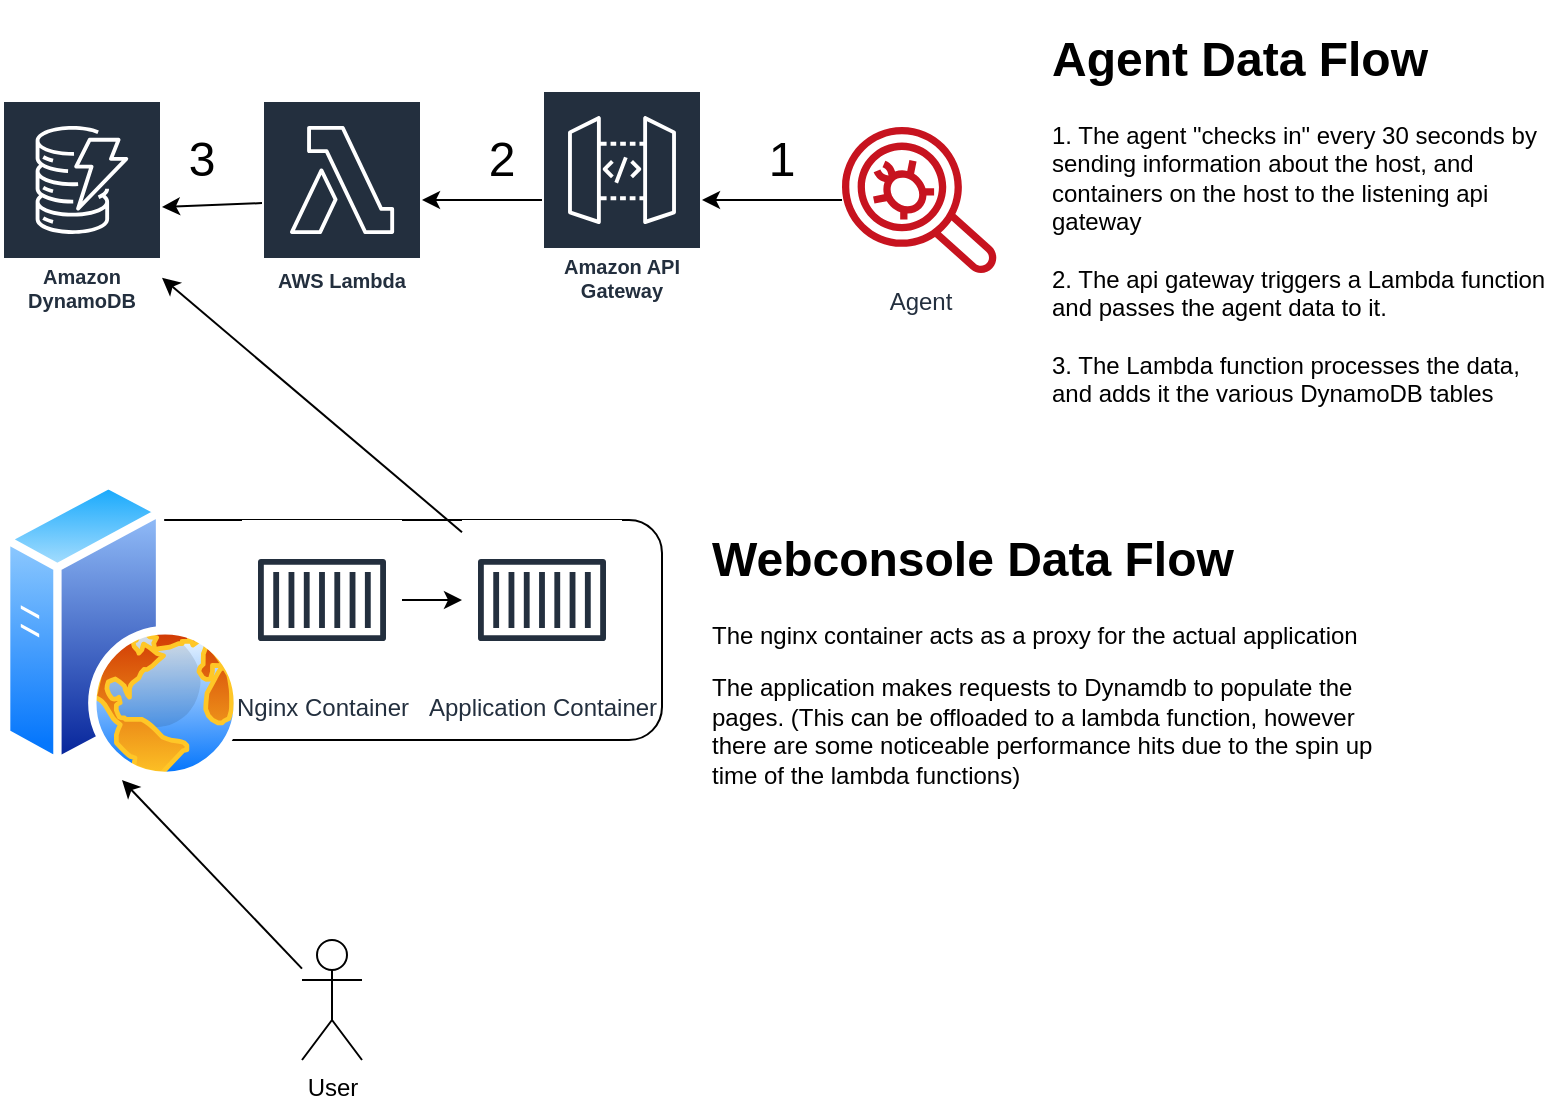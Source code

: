 <mxfile version="13.9.2" type="device"><diagram id="2ueMh5lSYoewvTuSOl8P" name="Page-1"><mxGraphModel dx="1028" dy="1055" grid="0" gridSize="10" guides="0" tooltips="1" connect="1" arrows="1" fold="1" page="0" pageScale="1" pageWidth="850" pageHeight="1100" math="0" shadow="0"><root><mxCell id="0"/><mxCell id="1" parent="0"/><mxCell id="DLG25Mx7R8h2IQXjpDwQ-16" value="" style="rounded=1;whiteSpace=wrap;html=1;" vertex="1" parent="1"><mxGeometry x="160" y="410" width="280" height="110" as="geometry"/></mxCell><mxCell id="DLG25Mx7R8h2IQXjpDwQ-1" value="Agent" style="outlineConnect=0;fontColor=#232F3E;gradientColor=none;fillColor=#C7131F;strokeColor=none;dashed=0;verticalLabelPosition=bottom;verticalAlign=top;align=center;html=1;fontSize=12;fontStyle=0;aspect=fixed;pointerEvents=1;shape=mxgraph.aws4.agent;" vertex="1" parent="1"><mxGeometry x="530" y="213" width="78" height="74" as="geometry"/></mxCell><mxCell id="DLG25Mx7R8h2IQXjpDwQ-2" value="Amazon API Gateway" style="outlineConnect=0;fontColor=#232F3E;gradientColor=none;strokeColor=#ffffff;fillColor=#232F3E;dashed=0;verticalLabelPosition=middle;verticalAlign=bottom;align=center;html=1;whiteSpace=wrap;fontSize=10;fontStyle=1;spacing=3;shape=mxgraph.aws4.productIcon;prIcon=mxgraph.aws4.api_gateway;" vertex="1" parent="1"><mxGeometry x="380" y="195" width="80" height="110" as="geometry"/></mxCell><mxCell id="DLG25Mx7R8h2IQXjpDwQ-3" value="AWS Lambda" style="outlineConnect=0;fontColor=#232F3E;gradientColor=none;strokeColor=#ffffff;fillColor=#232F3E;dashed=0;verticalLabelPosition=middle;verticalAlign=bottom;align=center;html=1;whiteSpace=wrap;fontSize=10;fontStyle=1;spacing=3;shape=mxgraph.aws4.productIcon;prIcon=mxgraph.aws4.lambda;" vertex="1" parent="1"><mxGeometry x="240" y="200" width="80" height="100" as="geometry"/></mxCell><mxCell id="DLG25Mx7R8h2IQXjpDwQ-4" value="Amazon DynamoDB" style="outlineConnect=0;fontColor=#232F3E;gradientColor=none;strokeColor=#ffffff;fillColor=#232F3E;dashed=0;verticalLabelPosition=middle;verticalAlign=bottom;align=center;html=1;whiteSpace=wrap;fontSize=10;fontStyle=1;spacing=3;shape=mxgraph.aws4.productIcon;prIcon=mxgraph.aws4.dynamodb;" vertex="1" parent="1"><mxGeometry x="110" y="200" width="80" height="110" as="geometry"/></mxCell><mxCell id="DLG25Mx7R8h2IQXjpDwQ-6" value="" style="aspect=fixed;perimeter=ellipsePerimeter;html=1;align=center;shadow=0;dashed=0;spacingTop=3;image;image=img/lib/active_directory/web_server.svg;" vertex="1" parent="1"><mxGeometry x="110" y="390" width="120" height="150" as="geometry"/></mxCell><mxCell id="DLG25Mx7R8h2IQXjpDwQ-8" value="" style="endArrow=classic;html=1;" edge="1" parent="1" source="DLG25Mx7R8h2IQXjpDwQ-1" target="DLG25Mx7R8h2IQXjpDwQ-2"><mxGeometry width="50" height="50" relative="1" as="geometry"><mxPoint x="400" y="560" as="sourcePoint"/><mxPoint x="490" y="240" as="targetPoint"/></mxGeometry></mxCell><mxCell id="DLG25Mx7R8h2IQXjpDwQ-9" value="" style="endArrow=classic;html=1;" edge="1" parent="1" source="DLG25Mx7R8h2IQXjpDwQ-2" target="DLG25Mx7R8h2IQXjpDwQ-3"><mxGeometry width="50" height="50" relative="1" as="geometry"><mxPoint x="400" y="560" as="sourcePoint"/><mxPoint x="450" y="510" as="targetPoint"/></mxGeometry></mxCell><mxCell id="DLG25Mx7R8h2IQXjpDwQ-10" value="" style="endArrow=classic;html=1;" edge="1" parent="1" source="DLG25Mx7R8h2IQXjpDwQ-3" target="DLG25Mx7R8h2IQXjpDwQ-4"><mxGeometry width="50" height="50" relative="1" as="geometry"><mxPoint x="400" y="560" as="sourcePoint"/><mxPoint x="450" y="510" as="targetPoint"/></mxGeometry></mxCell><mxCell id="DLG25Mx7R8h2IQXjpDwQ-11" value="&lt;font style=&quot;font-size: 24px&quot;&gt;1&lt;/font&gt;" style="text;html=1;strokeColor=none;fillColor=none;align=center;verticalAlign=middle;whiteSpace=wrap;rounded=0;" vertex="1" parent="1"><mxGeometry x="480" y="220" width="40" height="20" as="geometry"/></mxCell><mxCell id="DLG25Mx7R8h2IQXjpDwQ-13" value="&lt;font style=&quot;font-size: 24px&quot;&gt;2&lt;/font&gt;" style="text;html=1;strokeColor=none;fillColor=none;align=center;verticalAlign=middle;whiteSpace=wrap;rounded=0;" vertex="1" parent="1"><mxGeometry x="340" y="220" width="40" height="20" as="geometry"/></mxCell><mxCell id="DLG25Mx7R8h2IQXjpDwQ-14" value="&lt;font style=&quot;font-size: 24px&quot;&gt;3&lt;/font&gt;" style="text;html=1;strokeColor=none;fillColor=none;align=center;verticalAlign=middle;whiteSpace=wrap;rounded=0;" vertex="1" parent="1"><mxGeometry x="190" y="220" width="40" height="20" as="geometry"/></mxCell><mxCell id="DLG25Mx7R8h2IQXjpDwQ-17" value="Nginx Container" style="outlineConnect=0;fontColor=#232F3E;gradientColor=none;strokeColor=#232F3E;fillColor=#ffffff;dashed=0;verticalLabelPosition=bottom;verticalAlign=top;align=center;html=1;fontSize=12;fontStyle=0;aspect=fixed;shape=mxgraph.aws4.resourceIcon;resIcon=mxgraph.aws4.container_1;" vertex="1" parent="1"><mxGeometry x="230" y="410" width="80" height="80" as="geometry"/></mxCell><mxCell id="DLG25Mx7R8h2IQXjpDwQ-18" value="Application Container" style="outlineConnect=0;fontColor=#232F3E;gradientColor=none;strokeColor=#232F3E;fillColor=#ffffff;dashed=0;verticalLabelPosition=bottom;verticalAlign=top;align=center;html=1;fontSize=12;fontStyle=0;aspect=fixed;shape=mxgraph.aws4.resourceIcon;resIcon=mxgraph.aws4.container_1;" vertex="1" parent="1"><mxGeometry x="340" y="410" width="80" height="80" as="geometry"/></mxCell><mxCell id="DLG25Mx7R8h2IQXjpDwQ-21" value="&lt;h1&gt;Agent Data Flow&lt;/h1&gt;&lt;p&gt;1. The agent &quot;checks in&quot; every 30 seconds by sending information about the host, and containers on the host to the listening api gateway&lt;br&gt;&lt;br&gt;2. The api gateway triggers a Lambda function and passes the agent data to it.&lt;br&gt;&lt;br&gt;3. The Lambda function processes the data, and adds it the various DynamoDB tables&lt;br&gt;&lt;/p&gt;" style="text;html=1;strokeColor=none;fillColor=none;spacing=5;spacingTop=-20;whiteSpace=wrap;overflow=hidden;rounded=0;" vertex="1" parent="1"><mxGeometry x="630" y="160" width="260" height="200" as="geometry"/></mxCell><mxCell id="DLG25Mx7R8h2IQXjpDwQ-22" value="&lt;h1&gt;Webconsole Data Flow&lt;/h1&gt;&lt;p&gt;The nginx container acts as a proxy for the actual application&lt;/p&gt;&lt;p&gt;The application makes requests to Dynamdb to populate the pages. (This can be offloaded to a lambda function, however there are some noticeable performance hits due to the spin up time of the lambda functions)&lt;/p&gt;&lt;p&gt;&lt;br&gt;&lt;/p&gt;" style="text;html=1;strokeColor=none;fillColor=none;spacing=5;spacingTop=-20;whiteSpace=wrap;overflow=hidden;rounded=0;" vertex="1" parent="1"><mxGeometry x="460" y="410" width="350" height="140" as="geometry"/></mxCell><mxCell id="DLG25Mx7R8h2IQXjpDwQ-23" value="" style="endArrow=classic;html=1;" edge="1" parent="1" source="DLG25Mx7R8h2IQXjpDwQ-18" target="DLG25Mx7R8h2IQXjpDwQ-4"><mxGeometry width="50" height="50" relative="1" as="geometry"><mxPoint x="400" y="500" as="sourcePoint"/><mxPoint x="450" y="450" as="targetPoint"/></mxGeometry></mxCell><mxCell id="DLG25Mx7R8h2IQXjpDwQ-24" value="User&lt;br&gt;" style="shape=umlActor;verticalLabelPosition=bottom;verticalAlign=top;html=1;outlineConnect=0;" vertex="1" parent="1"><mxGeometry x="260" y="620" width="30" height="60" as="geometry"/></mxCell><mxCell id="DLG25Mx7R8h2IQXjpDwQ-26" value="" style="endArrow=classic;html=1;entryX=0.5;entryY=1;entryDx=0;entryDy=0;" edge="1" parent="1" source="DLG25Mx7R8h2IQXjpDwQ-24" target="DLG25Mx7R8h2IQXjpDwQ-6"><mxGeometry width="50" height="50" relative="1" as="geometry"><mxPoint x="400" y="500" as="sourcePoint"/><mxPoint x="450" y="450" as="targetPoint"/></mxGeometry></mxCell><mxCell id="DLG25Mx7R8h2IQXjpDwQ-28" value="" style="endArrow=classic;html=1;" edge="1" parent="1" source="DLG25Mx7R8h2IQXjpDwQ-17" target="DLG25Mx7R8h2IQXjpDwQ-18"><mxGeometry width="50" height="50" relative="1" as="geometry"><mxPoint x="400" y="500" as="sourcePoint"/><mxPoint x="450" y="450" as="targetPoint"/></mxGeometry></mxCell></root></mxGraphModel></diagram></mxfile>